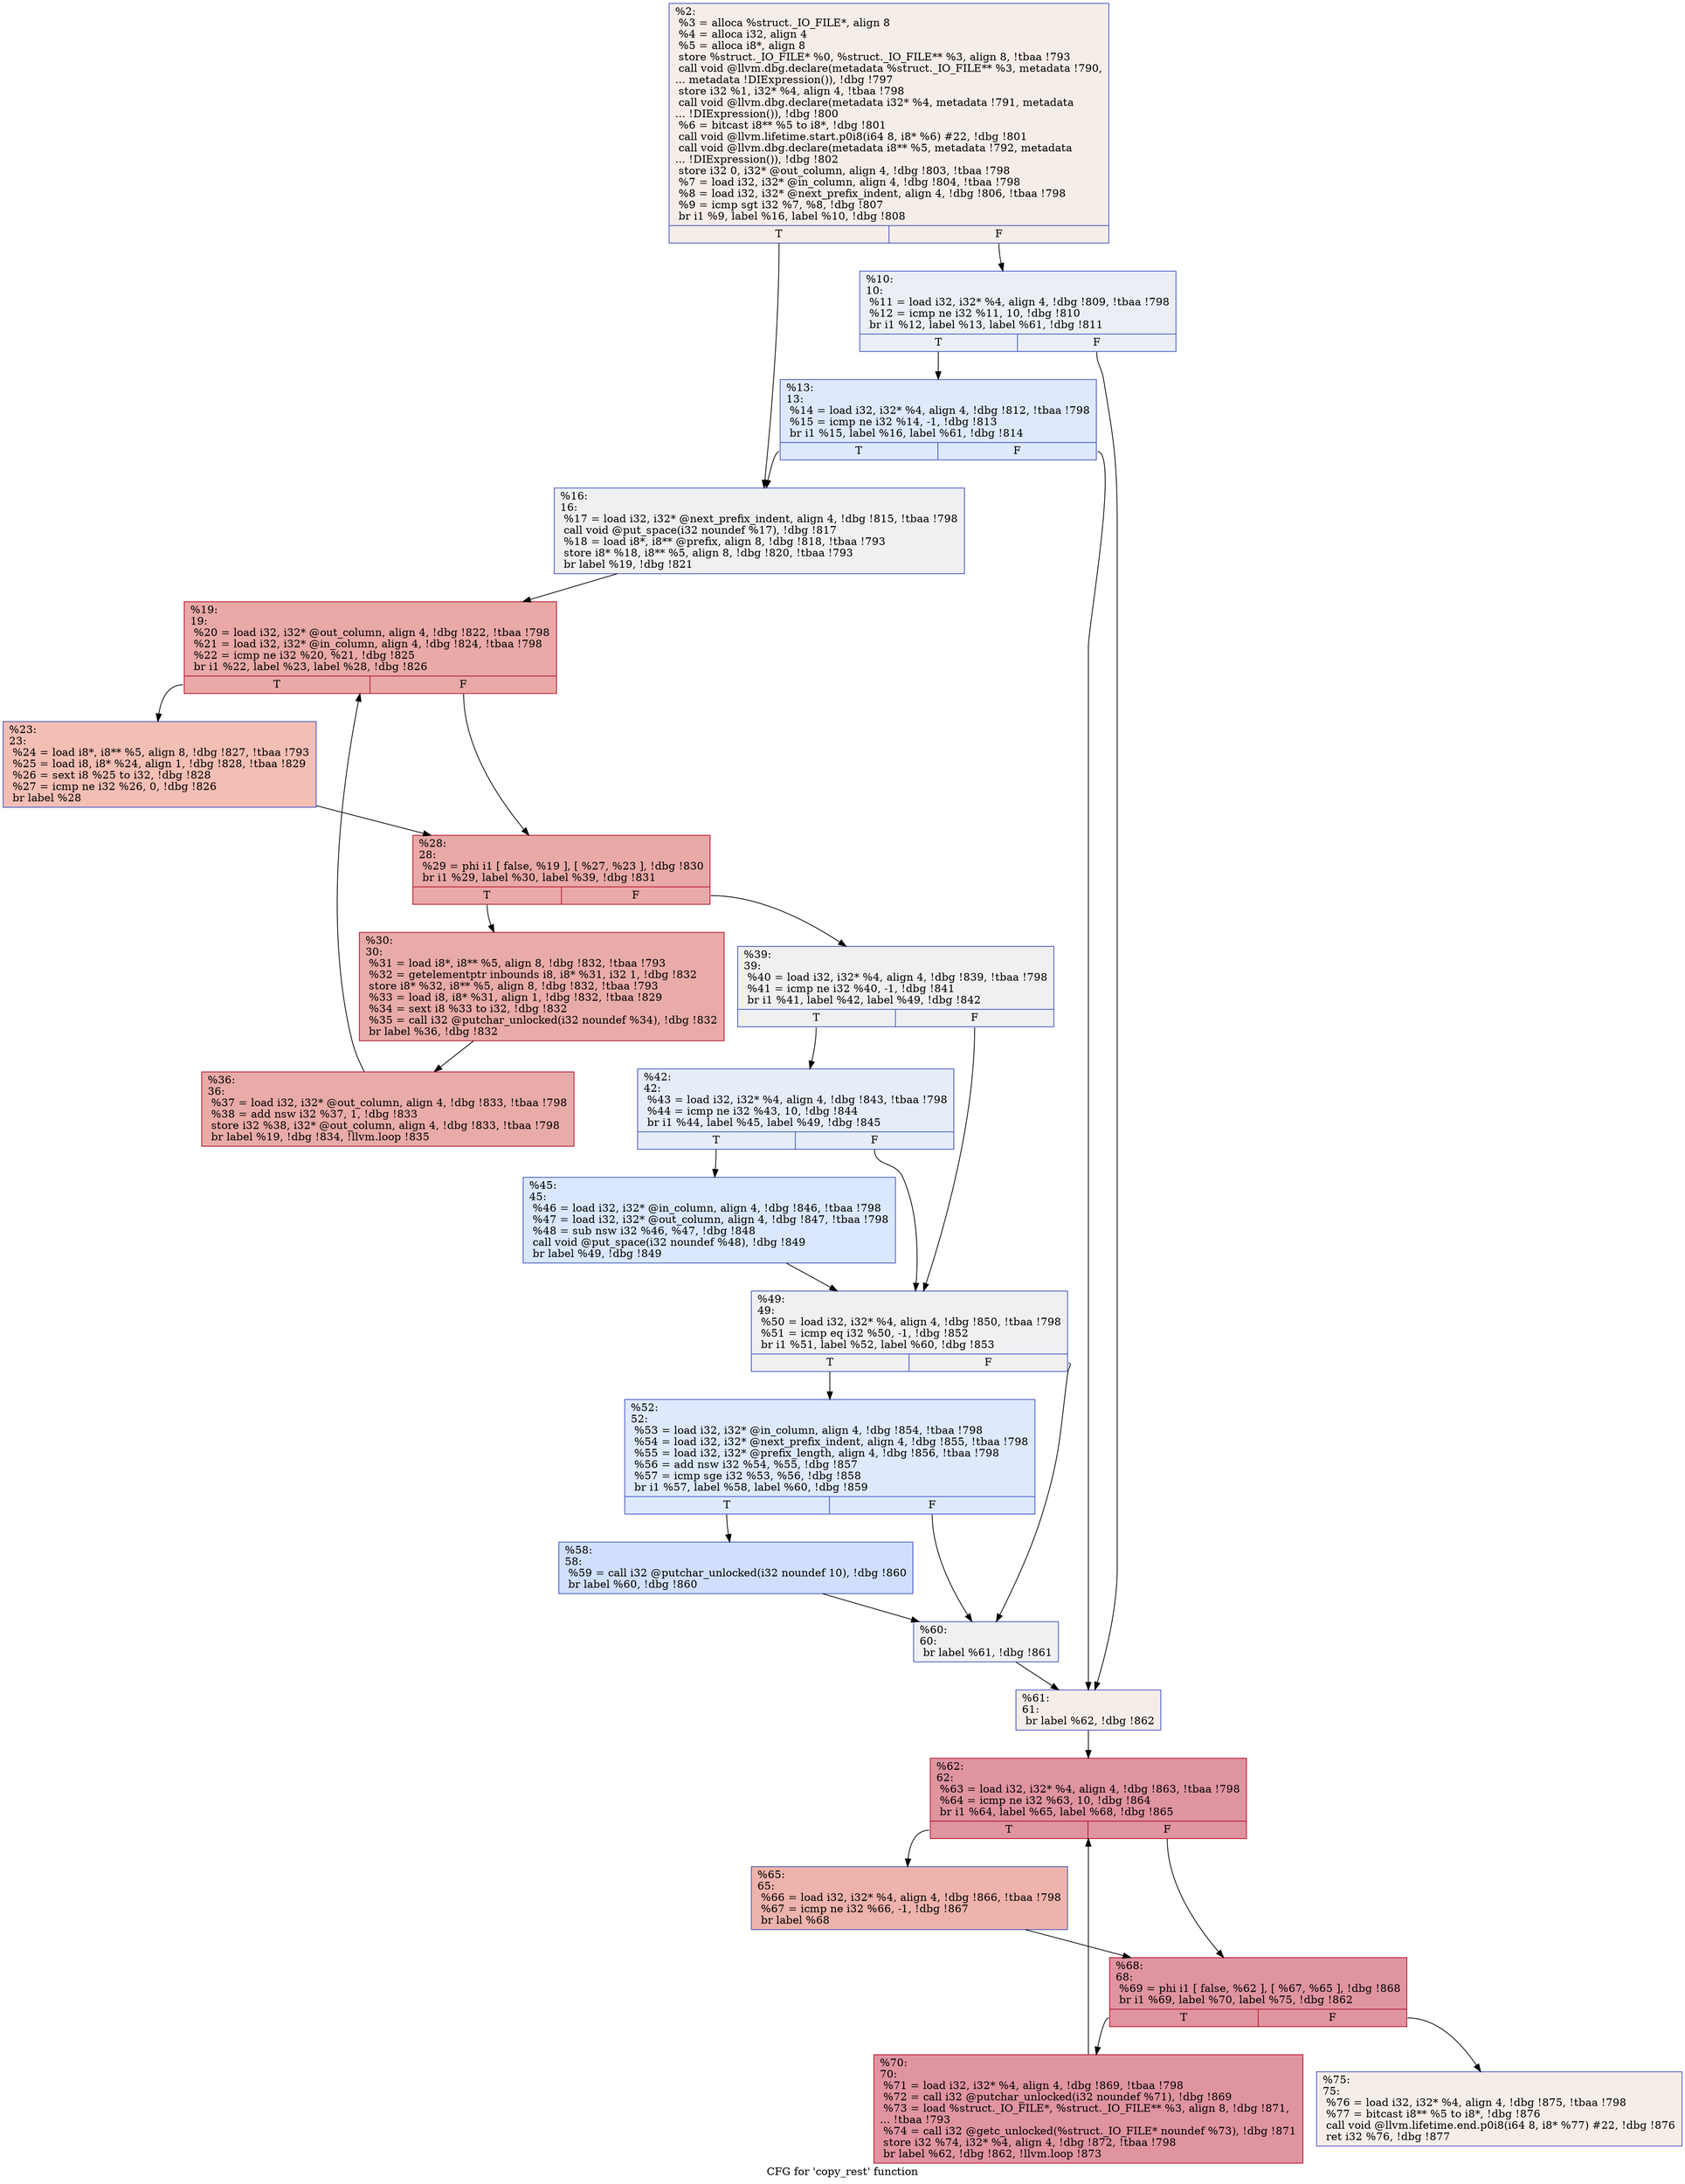 digraph "CFG for 'copy_rest' function" {
	label="CFG for 'copy_rest' function";

	Node0xc77e20 [shape=record,color="#3d50c3ff", style=filled, fillcolor="#e8d6cc70",label="{%2:\l  %3 = alloca %struct._IO_FILE*, align 8\l  %4 = alloca i32, align 4\l  %5 = alloca i8*, align 8\l  store %struct._IO_FILE* %0, %struct._IO_FILE** %3, align 8, !tbaa !793\l  call void @llvm.dbg.declare(metadata %struct._IO_FILE** %3, metadata !790,\l... metadata !DIExpression()), !dbg !797\l  store i32 %1, i32* %4, align 4, !tbaa !798\l  call void @llvm.dbg.declare(metadata i32* %4, metadata !791, metadata\l... !DIExpression()), !dbg !800\l  %6 = bitcast i8** %5 to i8*, !dbg !801\l  call void @llvm.lifetime.start.p0i8(i64 8, i8* %6) #22, !dbg !801\l  call void @llvm.dbg.declare(metadata i8** %5, metadata !792, metadata\l... !DIExpression()), !dbg !802\l  store i32 0, i32* @out_column, align 4, !dbg !803, !tbaa !798\l  %7 = load i32, i32* @in_column, align 4, !dbg !804, !tbaa !798\l  %8 = load i32, i32* @next_prefix_indent, align 4, !dbg !806, !tbaa !798\l  %9 = icmp sgt i32 %7, %8, !dbg !807\l  br i1 %9, label %16, label %10, !dbg !808\l|{<s0>T|<s1>F}}"];
	Node0xc77e20:s0 -> Node0xc7edd0;
	Node0xc77e20:s1 -> Node0xc7ed30;
	Node0xc7ed30 [shape=record,color="#3d50c3ff", style=filled, fillcolor="#d1dae970",label="{%10:\l10:                                               \l  %11 = load i32, i32* %4, align 4, !dbg !809, !tbaa !798\l  %12 = icmp ne i32 %11, 10, !dbg !810\l  br i1 %12, label %13, label %61, !dbg !811\l|{<s0>T|<s1>F}}"];
	Node0xc7ed30:s0 -> Node0xc7ed80;
	Node0xc7ed30:s1 -> Node0xc7f1e0;
	Node0xc7ed80 [shape=record,color="#3d50c3ff", style=filled, fillcolor="#b5cdfa70",label="{%13:\l13:                                               \l  %14 = load i32, i32* %4, align 4, !dbg !812, !tbaa !798\l  %15 = icmp ne i32 %14, -1, !dbg !813\l  br i1 %15, label %16, label %61, !dbg !814\l|{<s0>T|<s1>F}}"];
	Node0xc7ed80:s0 -> Node0xc7edd0;
	Node0xc7ed80:s1 -> Node0xc7f1e0;
	Node0xc7edd0 [shape=record,color="#3d50c3ff", style=filled, fillcolor="#d9dce170",label="{%16:\l16:                                               \l  %17 = load i32, i32* @next_prefix_indent, align 4, !dbg !815, !tbaa !798\l  call void @put_space(i32 noundef %17), !dbg !817\l  %18 = load i8*, i8** @prefix, align 8, !dbg !818, !tbaa !793\l  store i8* %18, i8** %5, align 8, !dbg !820, !tbaa !793\l  br label %19, !dbg !821\l}"];
	Node0xc7edd0 -> Node0xc7ee20;
	Node0xc7ee20 [shape=record,color="#b70d28ff", style=filled, fillcolor="#ca3b3770",label="{%19:\l19:                                               \l  %20 = load i32, i32* @out_column, align 4, !dbg !822, !tbaa !798\l  %21 = load i32, i32* @in_column, align 4, !dbg !824, !tbaa !798\l  %22 = icmp ne i32 %20, %21, !dbg !825\l  br i1 %22, label %23, label %28, !dbg !826\l|{<s0>T|<s1>F}}"];
	Node0xc7ee20:s0 -> Node0xc7ee70;
	Node0xc7ee20:s1 -> Node0xc7eec0;
	Node0xc7ee70 [shape=record,color="#3d50c3ff", style=filled, fillcolor="#e36c5570",label="{%23:\l23:                                               \l  %24 = load i8*, i8** %5, align 8, !dbg !827, !tbaa !793\l  %25 = load i8, i8* %24, align 1, !dbg !828, !tbaa !829\l  %26 = sext i8 %25 to i32, !dbg !828\l  %27 = icmp ne i32 %26, 0, !dbg !826\l  br label %28\l}"];
	Node0xc7ee70 -> Node0xc7eec0;
	Node0xc7eec0 [shape=record,color="#b70d28ff", style=filled, fillcolor="#ca3b3770",label="{%28:\l28:                                               \l  %29 = phi i1 [ false, %19 ], [ %27, %23 ], !dbg !830\l  br i1 %29, label %30, label %39, !dbg !831\l|{<s0>T|<s1>F}}"];
	Node0xc7eec0:s0 -> Node0xc7ef10;
	Node0xc7eec0:s1 -> Node0xc7efb0;
	Node0xc7ef10 [shape=record,color="#b70d28ff", style=filled, fillcolor="#cc403a70",label="{%30:\l30:                                               \l  %31 = load i8*, i8** %5, align 8, !dbg !832, !tbaa !793\l  %32 = getelementptr inbounds i8, i8* %31, i32 1, !dbg !832\l  store i8* %32, i8** %5, align 8, !dbg !832, !tbaa !793\l  %33 = load i8, i8* %31, align 1, !dbg !832, !tbaa !829\l  %34 = sext i8 %33 to i32, !dbg !832\l  %35 = call i32 @putchar_unlocked(i32 noundef %34), !dbg !832\l  br label %36, !dbg !832\l}"];
	Node0xc7ef10 -> Node0xc7ef60;
	Node0xc7ef60 [shape=record,color="#b70d28ff", style=filled, fillcolor="#cc403a70",label="{%36:\l36:                                               \l  %37 = load i32, i32* @out_column, align 4, !dbg !833, !tbaa !798\l  %38 = add nsw i32 %37, 1, !dbg !833\l  store i32 %38, i32* @out_column, align 4, !dbg !833, !tbaa !798\l  br label %19, !dbg !834, !llvm.loop !835\l}"];
	Node0xc7ef60 -> Node0xc7ee20;
	Node0xc7efb0 [shape=record,color="#3d50c3ff", style=filled, fillcolor="#d9dce170",label="{%39:\l39:                                               \l  %40 = load i32, i32* %4, align 4, !dbg !839, !tbaa !798\l  %41 = icmp ne i32 %40, -1, !dbg !841\l  br i1 %41, label %42, label %49, !dbg !842\l|{<s0>T|<s1>F}}"];
	Node0xc7efb0:s0 -> Node0xc7f000;
	Node0xc7efb0:s1 -> Node0xc7f0a0;
	Node0xc7f000 [shape=record,color="#3d50c3ff", style=filled, fillcolor="#c7d7f070",label="{%42:\l42:                                               \l  %43 = load i32, i32* %4, align 4, !dbg !843, !tbaa !798\l  %44 = icmp ne i32 %43, 10, !dbg !844\l  br i1 %44, label %45, label %49, !dbg !845\l|{<s0>T|<s1>F}}"];
	Node0xc7f000:s0 -> Node0xc7f050;
	Node0xc7f000:s1 -> Node0xc7f0a0;
	Node0xc7f050 [shape=record,color="#3d50c3ff", style=filled, fillcolor="#abc8fd70",label="{%45:\l45:                                               \l  %46 = load i32, i32* @in_column, align 4, !dbg !846, !tbaa !798\l  %47 = load i32, i32* @out_column, align 4, !dbg !847, !tbaa !798\l  %48 = sub nsw i32 %46, %47, !dbg !848\l  call void @put_space(i32 noundef %48), !dbg !849\l  br label %49, !dbg !849\l}"];
	Node0xc7f050 -> Node0xc7f0a0;
	Node0xc7f0a0 [shape=record,color="#3d50c3ff", style=filled, fillcolor="#d9dce170",label="{%49:\l49:                                               \l  %50 = load i32, i32* %4, align 4, !dbg !850, !tbaa !798\l  %51 = icmp eq i32 %50, -1, !dbg !852\l  br i1 %51, label %52, label %60, !dbg !853\l|{<s0>T|<s1>F}}"];
	Node0xc7f0a0:s0 -> Node0xc7f0f0;
	Node0xc7f0a0:s1 -> Node0xc7f190;
	Node0xc7f0f0 [shape=record,color="#3d50c3ff", style=filled, fillcolor="#b5cdfa70",label="{%52:\l52:                                               \l  %53 = load i32, i32* @in_column, align 4, !dbg !854, !tbaa !798\l  %54 = load i32, i32* @next_prefix_indent, align 4, !dbg !855, !tbaa !798\l  %55 = load i32, i32* @prefix_length, align 4, !dbg !856, !tbaa !798\l  %56 = add nsw i32 %54, %55, !dbg !857\l  %57 = icmp sge i32 %53, %56, !dbg !858\l  br i1 %57, label %58, label %60, !dbg !859\l|{<s0>T|<s1>F}}"];
	Node0xc7f0f0:s0 -> Node0xc7f140;
	Node0xc7f0f0:s1 -> Node0xc7f190;
	Node0xc7f140 [shape=record,color="#3d50c3ff", style=filled, fillcolor="#96b7ff70",label="{%58:\l58:                                               \l  %59 = call i32 @putchar_unlocked(i32 noundef 10), !dbg !860\l  br label %60, !dbg !860\l}"];
	Node0xc7f140 -> Node0xc7f190;
	Node0xc7f190 [shape=record,color="#3d50c3ff", style=filled, fillcolor="#d9dce170",label="{%60:\l60:                                               \l  br label %61, !dbg !861\l}"];
	Node0xc7f190 -> Node0xc7f1e0;
	Node0xc7f1e0 [shape=record,color="#3d50c3ff", style=filled, fillcolor="#e8d6cc70",label="{%61:\l61:                                               \l  br label %62, !dbg !862\l}"];
	Node0xc7f1e0 -> Node0xc7f230;
	Node0xc7f230 [shape=record,color="#b70d28ff", style=filled, fillcolor="#b70d2870",label="{%62:\l62:                                               \l  %63 = load i32, i32* %4, align 4, !dbg !863, !tbaa !798\l  %64 = icmp ne i32 %63, 10, !dbg !864\l  br i1 %64, label %65, label %68, !dbg !865\l|{<s0>T|<s1>F}}"];
	Node0xc7f230:s0 -> Node0xc7f280;
	Node0xc7f230:s1 -> Node0xc7f2d0;
	Node0xc7f280 [shape=record,color="#3d50c3ff", style=filled, fillcolor="#d6524470",label="{%65:\l65:                                               \l  %66 = load i32, i32* %4, align 4, !dbg !866, !tbaa !798\l  %67 = icmp ne i32 %66, -1, !dbg !867\l  br label %68\l}"];
	Node0xc7f280 -> Node0xc7f2d0;
	Node0xc7f2d0 [shape=record,color="#b70d28ff", style=filled, fillcolor="#b70d2870",label="{%68:\l68:                                               \l  %69 = phi i1 [ false, %62 ], [ %67, %65 ], !dbg !868\l  br i1 %69, label %70, label %75, !dbg !862\l|{<s0>T|<s1>F}}"];
	Node0xc7f2d0:s0 -> Node0xc7f320;
	Node0xc7f2d0:s1 -> Node0xc7f370;
	Node0xc7f320 [shape=record,color="#b70d28ff", style=filled, fillcolor="#b70d2870",label="{%70:\l70:                                               \l  %71 = load i32, i32* %4, align 4, !dbg !869, !tbaa !798\l  %72 = call i32 @putchar_unlocked(i32 noundef %71), !dbg !869\l  %73 = load %struct._IO_FILE*, %struct._IO_FILE** %3, align 8, !dbg !871,\l... !tbaa !793\l  %74 = call i32 @getc_unlocked(%struct._IO_FILE* noundef %73), !dbg !871\l  store i32 %74, i32* %4, align 4, !dbg !872, !tbaa !798\l  br label %62, !dbg !862, !llvm.loop !873\l}"];
	Node0xc7f320 -> Node0xc7f230;
	Node0xc7f370 [shape=record,color="#3d50c3ff", style=filled, fillcolor="#e8d6cc70",label="{%75:\l75:                                               \l  %76 = load i32, i32* %4, align 4, !dbg !875, !tbaa !798\l  %77 = bitcast i8** %5 to i8*, !dbg !876\l  call void @llvm.lifetime.end.p0i8(i64 8, i8* %77) #22, !dbg !876\l  ret i32 %76, !dbg !877\l}"];
}
